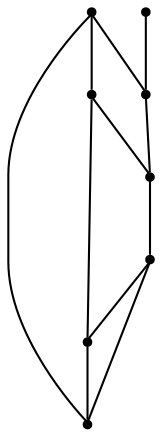 graph {
  node [shape=point,comment="{\"directed\":false,\"doi\":\"10.1007/978-3-319-73915-1_40\",\"figure\":\"3 (2)\"}"]

  v0 [pos="507.6975257159757,1025.3164905194403"]
  v1 [pos="680.2250165239591,957.8065122537682"]
  v2 [pos="672.723808830226,875.2944296404154"]
  v3 [pos="582.7095072706809,1025.3164905194403"]
  v4 [pos="507.89341778524636,829.7252388224335"]
  v5 [pos="432.68557595547935,950.3054600799277"]
  v6 [pos="446.5503071162559,876.0944893065106"]
  v7 [pos="432.6855759554794,1025.31649051944"]

  v0 -- v4 [id="-2",pos="507.6975257159757,1025.3164905194403 492.6951421227182,1130.3318568295915 635.2178339499777,1137.8330361787089 707.7294235381748,1081.5747633490746 780.2409495379543,1025.3164905194403 782.7413732986712,905.2987655110542 752.7366061121562,839.0390473912069 722.7317753372236,772.7793292713595 660.2218172034766,760.2774908647741 624.2702611938536,770.9040026402611 588.3187051842307,781.5306415910247 578.9297481342999,815.2855035485838 574.2331711915504,834.6634548190127 569.536594248801,854.0412789141646 569.536594248801,859.0419379716329 567.0361704880839,861.5423310880053 564.539943562935,864.0427242043777 559.5349627943508,864.0427242043777 554.5341788613346,864.0427242043777 539.5317634738682,864.0427242043777 539.5317634738682,864.0427242043777 539.5317634738682,864.0427242043777 534.53517637642,864.0427242043777 529.5301956078358,864.0427242043777 527.0339686826869,856.5416720305373 524.5293798806107,849.0404926814199 524.5293798806107,834.0382611584621 507.89341778524636,829.7252388224335"]
  v0 -- v2 [id="-3",pos="507.6975257159757,1025.3164905194403 522.699941103442,1130.3318568295915 646.4696772847864,1119.0802785688306 707.1001525566364,1062.1968120786457 767.7389579112048,1005.3134727637374 765.2344009033375,902.7983723946818 737.7341907246898,845.2899665944997 710.2297837104741,787.7815607943173 657.7214570311772,775.2797223877321 628.9668381366031,786.5313006484928 600.2080859948785,797.7830060845304 595.2114988974303,832.7881281879143 591.4608632563549,850.2907528272444 587.7102912036971,867.793250291298 585.2057341958298,867.793250291298 602.7127065911635,867.793250291298 620.2154821509291,867.793250291298 657.7214570311772,867.793250291298 672.723808830226,875.2944296404154"]
  v1 -- v2 [id="-4",pos="680.2250165239591,957.8065122537682 680.2250165239591,942.8042807308104 668.9732367775682,935.3032285569699 655.8461710048484,925.301783266757 642.719041643711,915.3002108012672 627.7166898446623,902.7983723946818 620.2154821509291,895.2973202208412 612.7142744571959,887.7962680470007 612.7142744571959,885.2958749306282 613.9644863375544,884.0456147848037 615.2105013823448,882.7954818142558 617.7150583902121,882.7954818142558 630.2129167698112,882.7954818142558 642.719041643711,882.7954818142558 665.2226647249105,882.7954818142558 672.723808830226,875.2944296404154"]
  v1 -- v3 [id="-5",pos="680.2250165239591,957.8065122537682 665.2226647249105,957.8065122537682 635.2178339499777,931.5527024700497 618.9610734350025,917.1755374323657 602.7127065911635,902.7983723946818 600.2080859948785,900.2981064535861 597.7118590697296,899.0478463077615 595.2114988974303,897.7977133372136 592.7069418895629,897.7977133372136 591.4608632563549,909.0492915979745 590.2107149644141,920.3009970340121 590.2107149644141,942.8042807308104 590.2107149644141,967.1828910587074 590.2107149644141,991.5615013866042 590.2107149644141,1017.8153111703228 582.7095072706809,1025.3164905194403"]
  v6 -- v1 [id="-6",pos="446.5503071162559,876.0944893065106 582.7095072706809,875.2944296404153 582.7095072706809,875.2944296404153 582.7095072706809,875.2944296404153 680.2250165239591,957.8065122537682 680.2250165239591,957.8065122537682 680.2250165239591,957.8065122537682"]
  v0 -- v5 [id="-8",pos="507.6975257159757,1025.3164905194403 507.69755751018454,935.3032285569699 507.69755751018454,935.3032285569699 507.69755751018454,935.3032285569699 477.69279032366956,945.3047374348213 452.68880707017075,950.3054600799277 432.68557595547935,950.3054600799277"]
  v4 -- v3 [id="-9",pos="507.89341778524636,829.7252388224335 507.69755751018454,935.3031649693315 507.69755751018454,935.3031649693315 507.69755751018454,935.3031649693315 527.7007568306672,975.3091368930985 552.7047400841659,1005.3135363513759 582.7095072706809,1025.3164905194403"]
  v4 -- v6 [id="-10",pos="507.89341778524636,829.7252388224335 492.6951421227182,837.788914420659 492.6951421227182,849.0404926814199 492.6951421227182,855.9164783699864 492.6951421227182,862.7925912338299 492.6951421227182,865.2928571749255 491.4407969952094,866.5431173207501 490.1947501562101,867.793250291298 487.69019314834276,867.793250291298 478.94297040981917,867.793250291298 470.19158262993636,867.793250291298 455.18916724247003,867.793250291298 446.5503071162559,876.0944893065106"]
  v3 -- v2 [id="-13",pos="582.7095072706809,1025.3164905194403 582.7095072706809,875.2944296404153 582.7095072706809,875.2944296404153 582.7095072706809,875.2944296404153 672.723808830226,875.2944296404154 672.723808830226,875.2944296404154 672.723808830226,875.2944296404154"]
  v5 -- v6 [id="-14",pos="432.68557595547935,950.3054600799277 470.19158262993636,935.3032285569699 481.4433623763273,933.4279019258714 487.0692522495227,929.3647790086758 492.6951421227182,925.301783266757 492.6951421227182,919.0508640634642 492.6951421227182,910.924618229073 492.6951421227182,902.7983723946818 492.6951421227182,892.7969271044688 483.31864840265615,889.6714675028225 473.9421546825941,886.546007901176 455.18916724247003,890.2965339880964 446.5503071162559,876.0944893065106"]
  v7 -- v5 [id="-15",pos="432.6855759554794,1025.31649051944 432.6856077496882,1010.3142589964823 443.9373874960791,1002.813079647365 455.8101081412901,992.811634357152 467.6911588692194,982.8101890669391 480.1889854546096,970.3083506603537 486.4441463093435,962.8072984865131 492.6951421227182,955.3061191373959 492.6951421227182,952.8057260210234 492.6951421227182,950.3054600799277 492.6951421227182,947.8050669635553 492.6951421227182,945.3046738471828 479.5680763499984,947.8050669635553 466.4409787830698,950.3054600799277 440.18678364921254,957.8065122537682 432.68557595547935,950.3054600799277"]
}